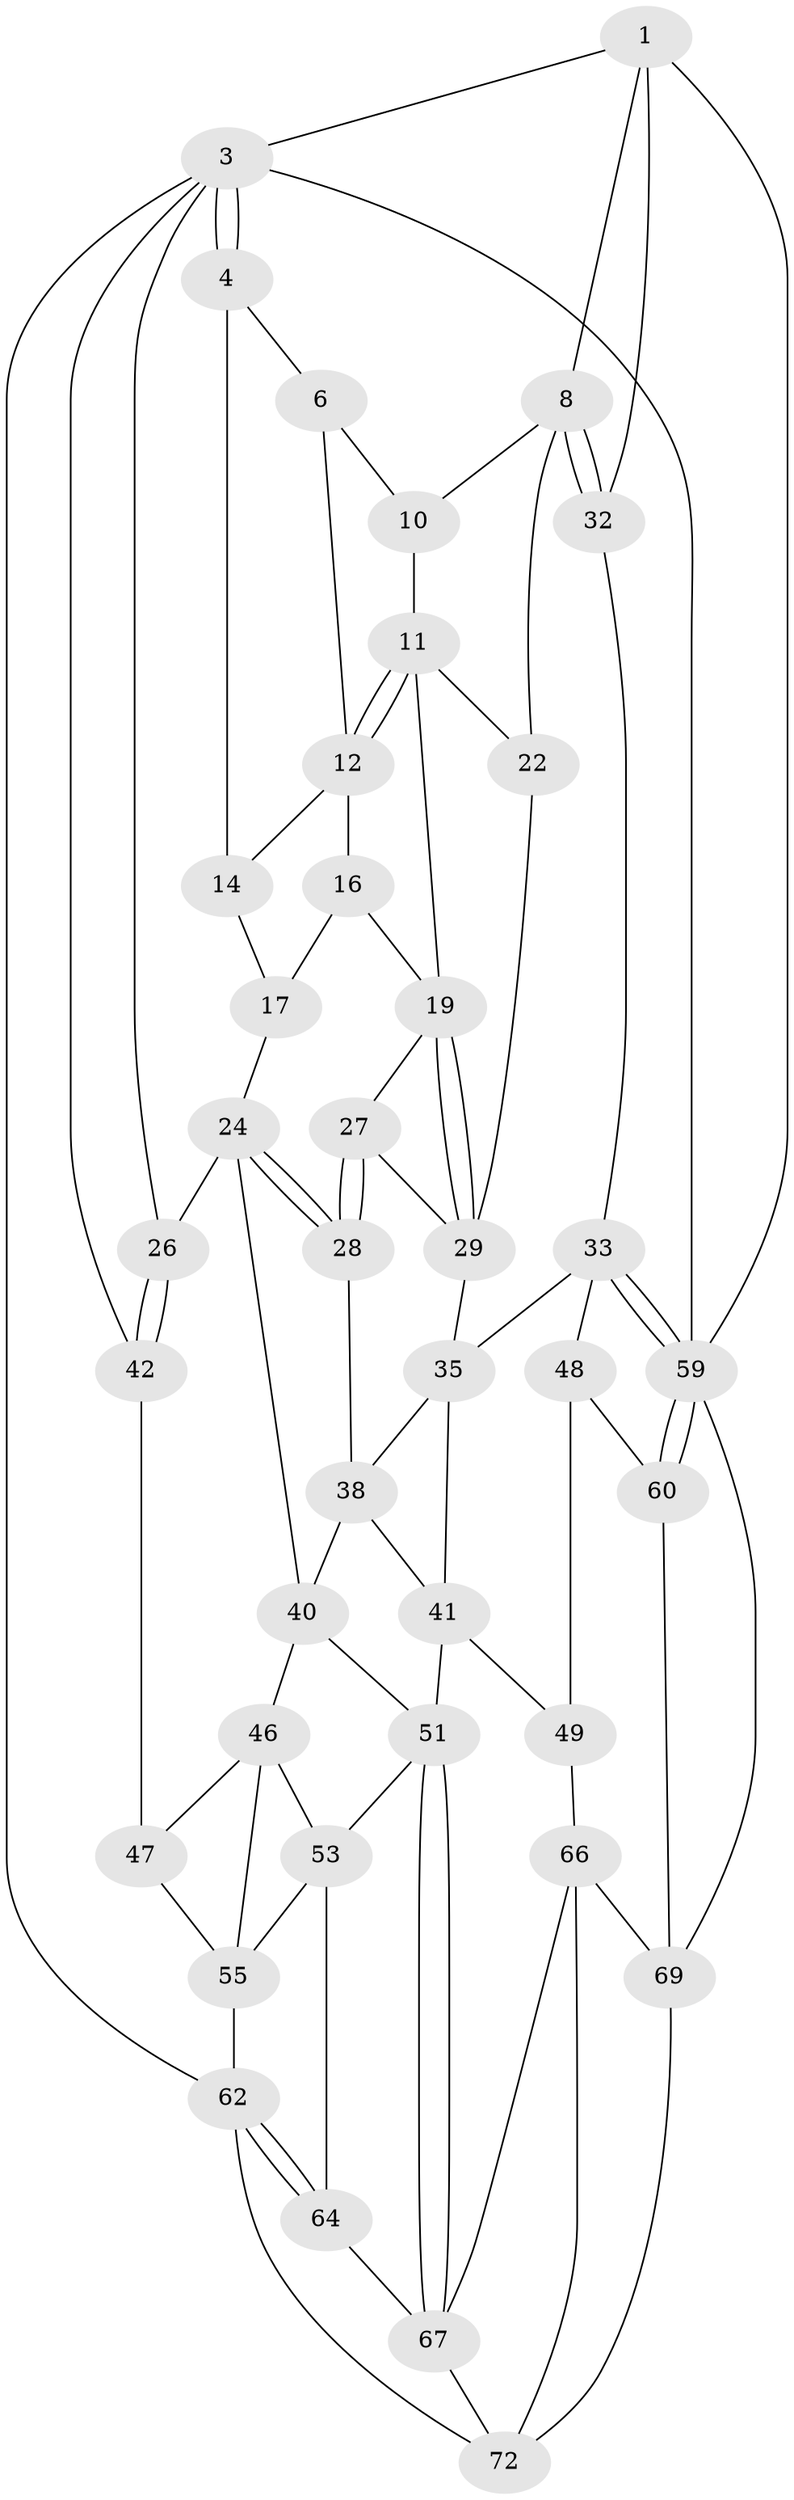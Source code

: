 // Generated by graph-tools (version 1.1) at 2025/52/02/27/25 19:52:41]
// undirected, 40 vertices, 84 edges
graph export_dot {
graph [start="1"]
  node [color=gray90,style=filled];
  1 [pos="+0.7915645412383798+0",super="+2"];
  3 [pos="+0+0",super="+44"];
  4 [pos="+0+0",super="+5"];
  6 [pos="+0.5940946574145791+0",super="+7"];
  8 [pos="+1+0.25654216612904907",super="+9"];
  10 [pos="+0.8161272397238091+0.03083073277819439"];
  11 [pos="+0.6600394358442172+0.16454906786093523",super="+18"];
  12 [pos="+0.622114452344693+0.12395420129556703",super="+13"];
  14 [pos="+0.4619268528371385+0.14454864872297343",super="+15"];
  16 [pos="+0.5467220104922039+0.2078070611549887",super="+21"];
  17 [pos="+0.4126475257957696+0.21896766910396157",super="+23"];
  19 [pos="+0.6091027359619121+0.2827117105239455",super="+20"];
  22 [pos="+0.8021105805354647+0.24610962867174246"];
  24 [pos="+0.34819303710851124+0.40297031863448507",super="+25"];
  26 [pos="+0+0.2120218377561652"];
  27 [pos="+0.5193341353340845+0.35736575551819355",super="+30"];
  28 [pos="+0.3851192434260666+0.40541664463015575",super="+36"];
  29 [pos="+0.6281321104668182+0.3843167805842468",super="+31"];
  32 [pos="+1+0.3052260160740515"];
  33 [pos="+1+0.6040524464634378",super="+34"];
  35 [pos="+0.7094003577107332+0.49352248078602357",super="+37"];
  38 [pos="+0.536355554019331+0.49162857878903926",super="+39"];
  40 [pos="+0.29694068763982484+0.5449111301588846",super="+45"];
  41 [pos="+0.5191072955155482+0.6536426658067539",super="+50"];
  42 [pos="+0+0.46439858904825243",super="+43"];
  46 [pos="+0.2919874076796523+0.554433945000858",super="+54"];
  47 [pos="+0.07436397030127137+0.6476767589544971",super="+57"];
  48 [pos="+0.7480887772215281+0.6696852373529318",super="+61"];
  49 [pos="+0.6356345590062897+0.7385472660045188",super="+65"];
  51 [pos="+0.5293778009301477+0.7238569360985772",super="+52"];
  53 [pos="+0.34013999413748086+0.874618131278161",super="+58"];
  55 [pos="+0.18573046931641382+0.7314356509734088",super="+56"];
  59 [pos="+1+0.7038210608295318",super="+71"];
  60 [pos="+0.8114353020670473+0.8814650182269465"];
  62 [pos="+0.25636164728556193+1",super="+63"];
  64 [pos="+0.3232526196314079+0.9636535840945187"];
  66 [pos="+0.6412439784673002+0.8773544907612849",super="+70"];
  67 [pos="+0.524602763916847+0.8584997000278507",super="+68"];
  69 [pos="+0.8098785974072313+0.8850222735152351",super="+73"];
  72 [pos="+0.645457980994181+0.9735114631002075",super="+74"];
  1 -- 8;
  1 -- 32;
  1 -- 59;
  1 -- 3;
  3 -- 4;
  3 -- 4;
  3 -- 26;
  3 -- 59;
  3 -- 42;
  3 -- 62;
  4 -- 6;
  4 -- 14 [weight=2];
  6 -- 12;
  6 -- 10;
  8 -- 32;
  8 -- 32;
  8 -- 10;
  8 -- 22;
  10 -- 11;
  11 -- 12;
  11 -- 12;
  11 -- 19;
  11 -- 22;
  12 -- 16;
  12 -- 14;
  14 -- 17;
  16 -- 17 [weight=2];
  16 -- 19;
  17 -- 24;
  19 -- 29;
  19 -- 29;
  19 -- 27;
  22 -- 29;
  24 -- 28;
  24 -- 28;
  24 -- 40;
  24 -- 26;
  26 -- 42;
  26 -- 42;
  27 -- 28 [weight=2];
  27 -- 28;
  27 -- 29;
  28 -- 38;
  29 -- 35;
  32 -- 33;
  33 -- 59;
  33 -- 59;
  33 -- 48;
  33 -- 35;
  35 -- 41;
  35 -- 38;
  38 -- 40;
  38 -- 41;
  40 -- 46;
  40 -- 51;
  41 -- 49;
  41 -- 51;
  42 -- 47 [weight=2];
  46 -- 47;
  46 -- 53;
  46 -- 55;
  47 -- 55;
  48 -- 49 [weight=2];
  48 -- 60;
  49 -- 66;
  51 -- 67;
  51 -- 67;
  51 -- 53;
  53 -- 64;
  53 -- 55;
  55 -- 62;
  59 -- 60;
  59 -- 60;
  59 -- 69;
  60 -- 69;
  62 -- 64;
  62 -- 64;
  62 -- 72;
  64 -- 67;
  66 -- 67;
  66 -- 72;
  66 -- 69;
  67 -- 72;
  69 -- 72;
}
